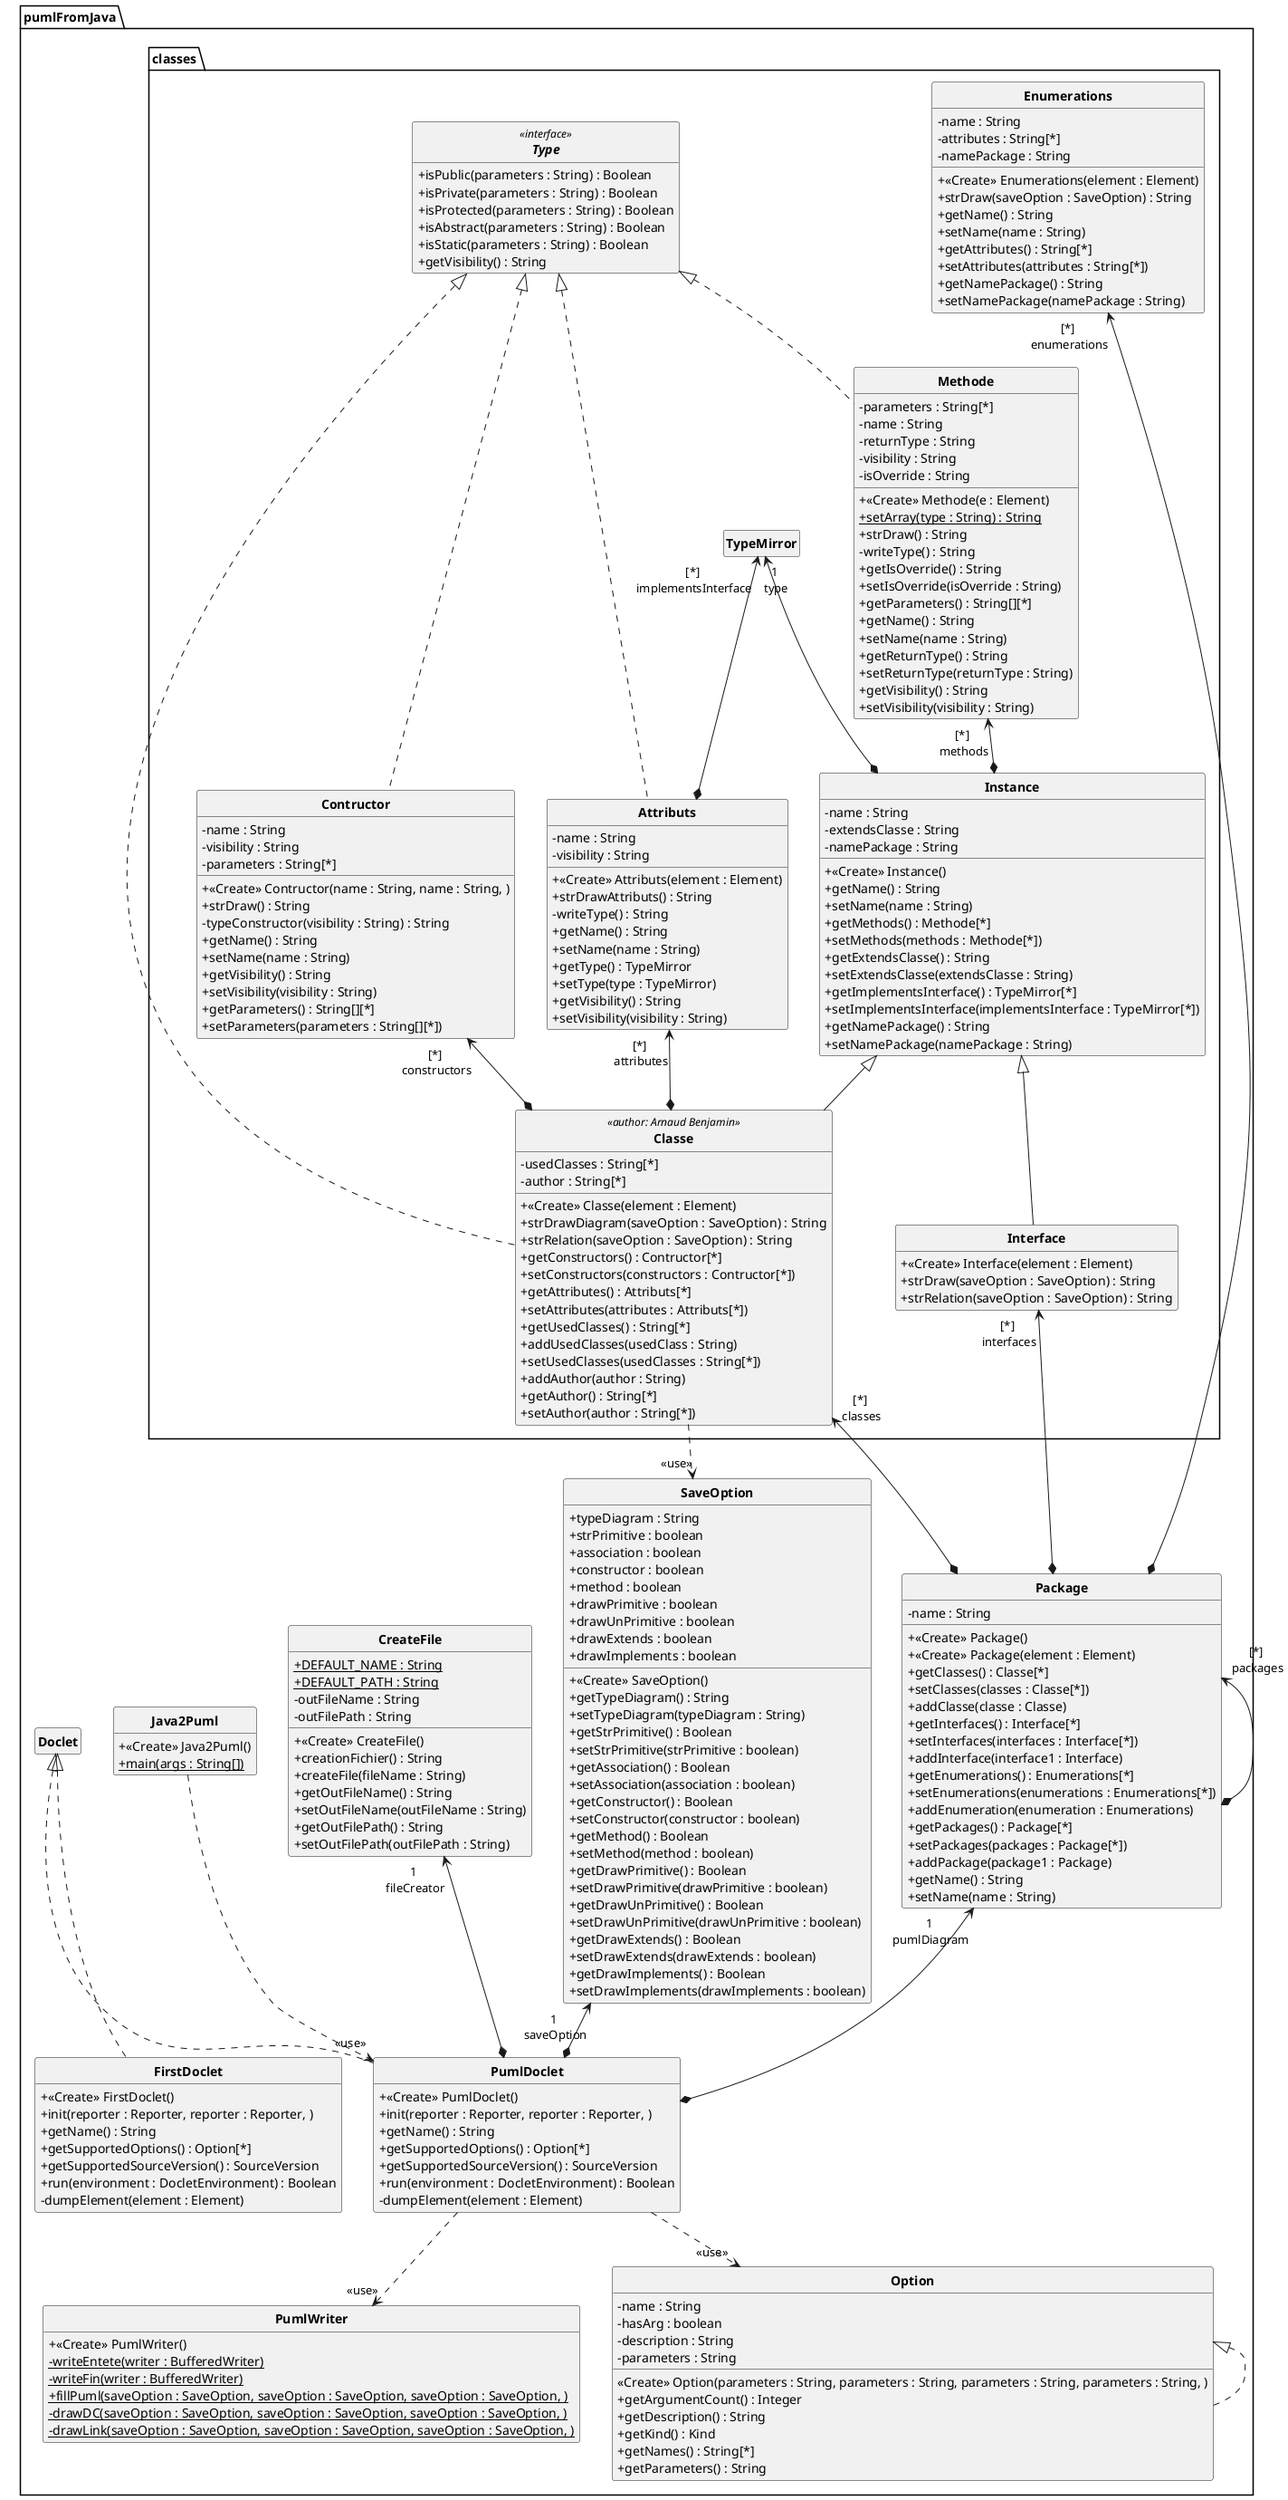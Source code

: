 @startuml
'https://plantuml.com/class-diagram
skinparam classAttributeIconSize 0
skinparam classFontStyle Bold
skinparam style strictuml
hide empty members

package pumlFromJava {
class CreateFile {
	+ {static} DEFAULT_NAME : String
	+ {static} DEFAULT_PATH : String
	- outFileName : String
	- outFilePath : String
	+<<Create>> CreateFile()
	+ creationFichier() : String
	+ createFile(fileName : String)
	+ getOutFileName() : String
	+ setOutFileName(outFileName : String)
	+ getOutFilePath() : String
	+ setOutFilePath(outFilePath : String)
}

class SaveOption {
	+ typeDiagram : String
	+ strPrimitive : boolean
	+ association : boolean
	+ constructor : boolean
	+ method : boolean
	+ drawPrimitive : boolean
	+ drawUnPrimitive : boolean
	+ drawExtends : boolean
	+ drawImplements : boolean
	+<<Create>> SaveOption()
	+ getTypeDiagram() : String
	+ setTypeDiagram(typeDiagram : String)
	+ getStrPrimitive() : Boolean
	+ setStrPrimitive(strPrimitive : boolean)
	+ getAssociation() : Boolean
	+ setAssociation(association : boolean)
	+ getConstructor() : Boolean
	+ setConstructor(constructor : boolean)
	+ getMethod() : Boolean
	+ setMethod(method : boolean)
	+ getDrawPrimitive() : Boolean
	+ setDrawPrimitive(drawPrimitive : boolean)
	+ getDrawUnPrimitive() : Boolean
	+ setDrawUnPrimitive(drawUnPrimitive : boolean)
	+ getDrawExtends() : Boolean
	+ setDrawExtends(drawExtends : boolean)
	+ getDrawImplements() : Boolean
	+ setDrawImplements(drawImplements : boolean)
}

class Package {
	- name : String
	+<<Create>> Package()
	+<<Create>> Package(element : Element)
	+ getClasses() : Classe[*]
	+ setClasses(classes : Classe[*])
	+ addClasse(classe : Classe)
	+ getInterfaces() : Interface[*]
	+ setInterfaces(interfaces : Interface[*])
	+ addInterface(interface1 : Interface)
	+ getEnumerations() : Enumerations[*]
	+ setEnumerations(enumerations : Enumerations[*])
	+ addEnumeration(enumeration : Enumerations)
	+ getPackages() : Package[*]
	+ setPackages(packages : Package[*])
	+ addPackage(package1 : Package)
	+ getName() : String
	+ setName(name : String)
}

class PumlWriter {
	+<<Create>> PumlWriter()
	- {static} writeEntete(writer : BufferedWriter)
	- {static} writeFin(writer : BufferedWriter)
	+ {static} fillPuml(saveOption : SaveOption, saveOption : SaveOption, saveOption : SaveOption, )
	- {static} drawDC(saveOption : SaveOption, saveOption : SaveOption, saveOption : SaveOption, )
	- {static} drawLink(saveOption : SaveOption, saveOption : SaveOption, saveOption : SaveOption, )
}

class FirstDoclet {
	+<<Create>> FirstDoclet()
	+ init(reporter : Reporter, reporter : Reporter, )
	+ getName() : String
	+ getSupportedOptions() : Option[*]
	+ getSupportedSourceVersion() : SourceVersion
	+ run(environment : DocletEnvironment) : Boolean
	- dumpElement(element : Element)
}

class PumlDoclet {
	+<<Create>> PumlDoclet()
	+ init(reporter : Reporter, reporter : Reporter, )
	+ getName() : String
	+ getSupportedOptions() : Option[*]
	+ getSupportedSourceVersion() : SourceVersion
	+ run(environment : DocletEnvironment) : Boolean
	- dumpElement(element : Element)
}

class Java2Puml {
	+<<Create>> Java2Puml()
	+ {static} main(args : String[])
}

class Option {
	- name : String
	- hasArg : boolean
	- description : String
	- parameters : String
	<<Create>> Option(parameters : String, parameters : String, parameters : String, parameters : String, )
	+ getArgumentCount() : Integer
	+ getDescription() : String
	+ getKind() : Kind
	+ getNames() : String[*]
	+ getParameters() : String
}

package classes {
class Contructor {
	- name : String
	- visibility : String
	- parameters : String[*]
	+<<Create>> Contructor(name : String, name : String, )
	+ strDraw() : String
	- typeConstructor(visibility : String) : String
	+ getName() : String
	+ setName(name : String)
	+ getVisibility() : String
	+ setVisibility(visibility : String)
	+ getParameters() : String[][*]
	+ setParameters(parameters : String[][*])
}

class Instance {
	- name : String
	- extendsClasse : String
	- namePackage : String
	+<<Create>> Instance()
	+ getName() : String
	+ setName(name : String)
	+ getMethods() : Methode[*]
	+ setMethods(methods : Methode[*])
	+ getExtendsClasse() : String
	+ setExtendsClasse(extendsClasse : String)
	+ getImplementsInterface() : TypeMirror[*]
	+ setImplementsInterface(implementsInterface : TypeMirror[*])
	+ getNamePackage() : String
	+ setNamePackage(namePackage : String)
}

class Enumerations {
	- name : String
	- attributes : String[*]
	- namePackage : String
	+<<Create>> Enumerations(element : Element)
	+ strDraw(saveOption : SaveOption) : String
	+ getName() : String
	+ setName(name : String)
	+ getAttributes() : String[*]
	+ setAttributes(attributes : String[*])
	+ getNamePackage() : String
	+ setNamePackage(namePackage : String)
}

class Interface {
	+<<Create>> Interface(element : Element)
	+ strDraw(saveOption : SaveOption) : String
	+ strRelation(saveOption : SaveOption) : String
}

class Methode {
	- parameters : String[*]
	- name : String
	- returnType : String
	- visibility : String
	- isOverride : String
	+<<Create>> Methode(e : Element)
	+ {static} setArray(type : String) : String
	+ strDraw() : String
	- writeType() : String
	+ getIsOverride() : String
	+ setIsOverride(isOverride : String)
	+ getParameters() : String[][*]
	+ getName() : String
	+ setName(name : String)
	+ getReturnType() : String
	+ setReturnType(returnType : String)
	+ getVisibility() : String
	+ setVisibility(visibility : String)
}

class Attributs {
	- name : String
	- visibility : String
	+<<Create>> Attributs(element : Element)
	+ strDrawAttributs() : String
	- writeType() : String
	+ getName() : String
	+ setName(name : String)
	+ getType() : TypeMirror
	+ setType(type : TypeMirror)
	+ getVisibility() : String
	+ setVisibility(visibility : String)
}

class Classe <<author: Arnaud Benjamin >> {
	- usedClasses : String[*]
	- author : String[*]
	+<<Create>> Classe(element : Element)
	+ strDrawDiagram(saveOption : SaveOption) : String
	+ strRelation(saveOption : SaveOption) : String
	+ getConstructors() : Contructor[*]
	+ setConstructors(constructors : Contructor[*])
	+ getAttributes() : Attributs[*]
	+ setAttributes(attributes : Attributs[*])
	+ getUsedClasses() : String[*]
	+ addUsedClasses(usedClass : String)
	+ setUsedClasses(usedClasses : String[*])
	+ addAuthor(author : String)
	+ getAuthor() : String[*]
	+ setAuthor(author : String[*])
}

interface Type<<interface>> {
	+ isPublic(parameters : String) : Boolean
	+ isPrivate(parameters : String) : Boolean
	+ isProtected(parameters : String) : Boolean
	+ isAbstract(parameters : String) : Boolean
	+ isStatic(parameters : String) : Boolean
	+ getVisibility() : String
}

Type <|.. Contructor

Methode" [*] \n methods" <--* Instance
TypeMirror" [*] \n implementsInterface" <--* Instance


Instance <|-- Interface

Type <|.. Methode

Type <|.. Attributs
TypeMirror" 1 \n type" <--* Attributs

Instance <|-- Classe
Type <|.. Classe
Attributs" [*] \n attributes" <--* Classe
Contructor" [*] \n constructors" <--* Classe
Classe ..>  "<<use>>" SaveOption


}


Classe" [*] \n classes" <--* Package
Interface" [*] \n interfaces" <--* Package
Enumerations" [*] \n enumerations" <--* Package
Package" [*] \n packages" <--* Package


Doclet <|.. FirstDoclet

Doclet <|.. PumlDoclet
CreateFile" 1 \n fileCreator" <--* PumlDoclet
SaveOption" 1 \n saveOption" <--* PumlDoclet
Package" 1 \n pumlDiagram" <--* PumlDoclet
PumlDoclet ..>  "<<use>>" PumlWriter
PumlDoclet ..>  "<<use>>" Option

Java2Puml ..>  "<<use>>" PumlDoclet

Option <|.. Option

}

@enduml